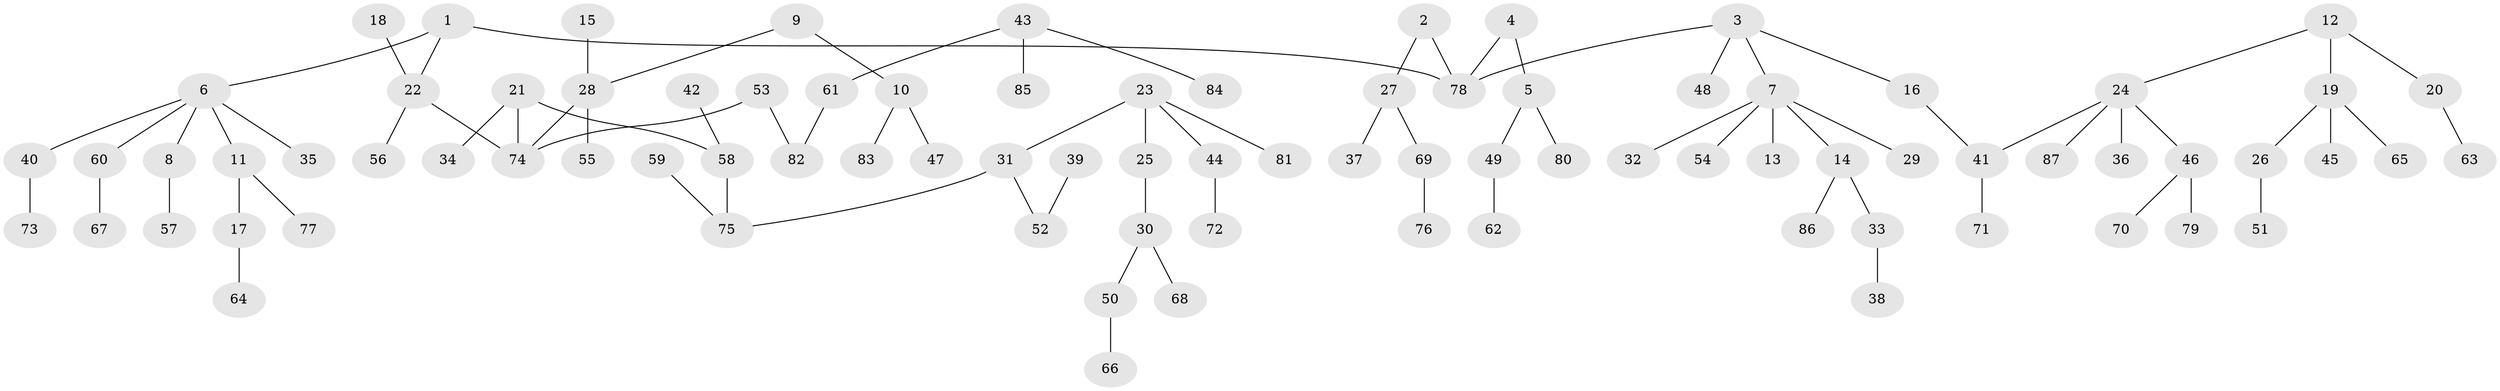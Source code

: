// original degree distribution, {5: 0.032520325203252036, 3: 0.14634146341463414, 4: 0.06504065040650407, 2: 0.24390243902439024, 6: 0.024390243902439025, 1: 0.4878048780487805}
// Generated by graph-tools (version 1.1) at 2025/37/03/04/25 23:37:15]
// undirected, 87 vertices, 86 edges
graph export_dot {
  node [color=gray90,style=filled];
  1;
  2;
  3;
  4;
  5;
  6;
  7;
  8;
  9;
  10;
  11;
  12;
  13;
  14;
  15;
  16;
  17;
  18;
  19;
  20;
  21;
  22;
  23;
  24;
  25;
  26;
  27;
  28;
  29;
  30;
  31;
  32;
  33;
  34;
  35;
  36;
  37;
  38;
  39;
  40;
  41;
  42;
  43;
  44;
  45;
  46;
  47;
  48;
  49;
  50;
  51;
  52;
  53;
  54;
  55;
  56;
  57;
  58;
  59;
  60;
  61;
  62;
  63;
  64;
  65;
  66;
  67;
  68;
  69;
  70;
  71;
  72;
  73;
  74;
  75;
  76;
  77;
  78;
  79;
  80;
  81;
  82;
  83;
  84;
  85;
  86;
  87;
  1 -- 6 [weight=1.0];
  1 -- 22 [weight=1.0];
  1 -- 78 [weight=1.0];
  2 -- 27 [weight=1.0];
  2 -- 78 [weight=1.0];
  3 -- 7 [weight=1.0];
  3 -- 16 [weight=1.0];
  3 -- 48 [weight=1.0];
  3 -- 78 [weight=1.0];
  4 -- 5 [weight=1.0];
  4 -- 78 [weight=1.0];
  5 -- 49 [weight=1.0];
  5 -- 80 [weight=1.0];
  6 -- 8 [weight=1.0];
  6 -- 11 [weight=1.0];
  6 -- 35 [weight=1.0];
  6 -- 40 [weight=1.0];
  6 -- 60 [weight=1.0];
  7 -- 13 [weight=1.0];
  7 -- 14 [weight=1.0];
  7 -- 29 [weight=1.0];
  7 -- 32 [weight=1.0];
  7 -- 54 [weight=1.0];
  8 -- 57 [weight=1.0];
  9 -- 10 [weight=1.0];
  9 -- 28 [weight=1.0];
  10 -- 47 [weight=1.0];
  10 -- 83 [weight=1.0];
  11 -- 17 [weight=1.0];
  11 -- 77 [weight=1.0];
  12 -- 19 [weight=1.0];
  12 -- 20 [weight=1.0];
  12 -- 24 [weight=1.0];
  14 -- 33 [weight=1.0];
  14 -- 86 [weight=1.0];
  15 -- 28 [weight=1.0];
  16 -- 41 [weight=1.0];
  17 -- 64 [weight=1.0];
  18 -- 22 [weight=1.0];
  19 -- 26 [weight=1.0];
  19 -- 45 [weight=1.0];
  19 -- 65 [weight=1.0];
  20 -- 63 [weight=1.0];
  21 -- 34 [weight=1.0];
  21 -- 58 [weight=1.0];
  21 -- 74 [weight=1.0];
  22 -- 56 [weight=1.0];
  22 -- 74 [weight=1.0];
  23 -- 25 [weight=1.0];
  23 -- 31 [weight=1.0];
  23 -- 44 [weight=1.0];
  23 -- 81 [weight=1.0];
  24 -- 36 [weight=1.0];
  24 -- 41 [weight=1.0];
  24 -- 46 [weight=1.0];
  24 -- 87 [weight=1.0];
  25 -- 30 [weight=1.0];
  26 -- 51 [weight=1.0];
  27 -- 37 [weight=1.0];
  27 -- 69 [weight=1.0];
  28 -- 55 [weight=1.0];
  28 -- 74 [weight=1.0];
  30 -- 50 [weight=1.0];
  30 -- 68 [weight=1.0];
  31 -- 52 [weight=1.0];
  31 -- 75 [weight=1.0];
  33 -- 38 [weight=1.0];
  39 -- 52 [weight=1.0];
  40 -- 73 [weight=1.0];
  41 -- 71 [weight=1.0];
  42 -- 58 [weight=1.0];
  43 -- 61 [weight=1.0];
  43 -- 84 [weight=1.0];
  43 -- 85 [weight=1.0];
  44 -- 72 [weight=1.0];
  46 -- 70 [weight=1.0];
  46 -- 79 [weight=1.0];
  49 -- 62 [weight=1.0];
  50 -- 66 [weight=1.0];
  53 -- 74 [weight=1.0];
  53 -- 82 [weight=1.0];
  58 -- 75 [weight=1.0];
  59 -- 75 [weight=1.0];
  60 -- 67 [weight=1.0];
  61 -- 82 [weight=1.0];
  69 -- 76 [weight=1.0];
}
